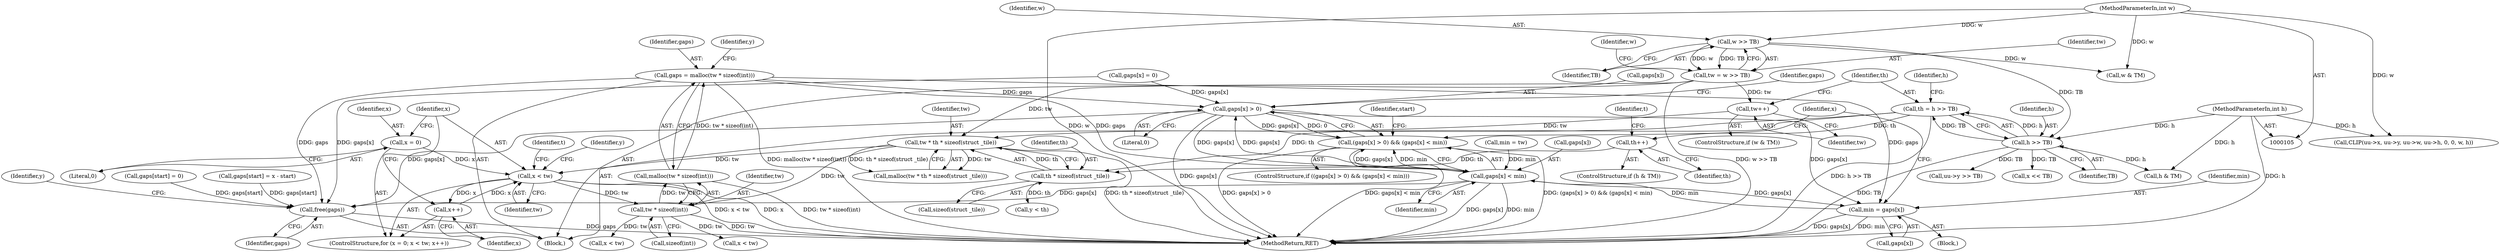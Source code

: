 digraph "0_enlightment_ce94edca1ccfbe314cb7cd9453433fad404ec7ef@API" {
"1000275" [label="(Call,gaps = malloc(tw * sizeof(int)))"];
"1000277" [label="(Call,malloc(tw * sizeof(int)))"];
"1000278" [label="(Call,tw * sizeof(int))"];
"1000180" [label="(Call,x < tw)"];
"1000177" [label="(Call,x = 0)"];
"1000183" [label="(Call,x++)"];
"1000156" [label="(Call,tw * th * sizeof(struct _tile))"];
"1000131" [label="(Call,tw = w >> TB)"];
"1000133" [label="(Call,w >> TB)"];
"1000107" [label="(MethodParameterIn,int w)"];
"1000140" [label="(Call,tw++)"];
"1000158" [label="(Call,th * sizeof(struct _tile))"];
"1000151" [label="(Call,th++)"];
"1000142" [label="(Call,th = h >> TB)"];
"1000144" [label="(Call,h >> TB)"];
"1000108" [label="(MethodParameterIn,int h)"];
"1000420" [label="(Call,gaps[x] > 0)"];
"1000419" [label="(Call,(gaps[x] > 0) && (gaps[x] < min))"];
"1000425" [label="(Call,gaps[x] < min)"];
"1000434" [label="(Call,min = gaps[x])"];
"1000470" [label="(Call,free(gaps))"];
"1000424" [label="(Literal,0)"];
"1000142" [label="(Call,th = h >> TB)"];
"1000314" [label="(Call,x < tw)"];
"1000183" [label="(Call,x++)"];
"1000170" [label="(Call,y < th)"];
"1000149" [label="(Identifier,h)"];
"1000158" [label="(Call,th * sizeof(struct _tile))"];
"1000426" [label="(Call,gaps[x])"];
"1000436" [label="(Call,gaps[x])"];
"1000160" [label="(Call,sizeof(struct _tile))"];
"1000432" [label="(Identifier,start)"];
"1000159" [label="(Identifier,th)"];
"1000419" [label="(Call,(gaps[x] > 0) && (gaps[x] < min))"];
"1000418" [label="(ControlStructure,if ((gaps[x] > 0) && (gaps[x] < min)))"];
"1000132" [label="(Identifier,tw)"];
"1000639" [label="(MethodReturn,RET)"];
"1000156" [label="(Call,tw * th * sizeof(struct _tile))"];
"1000224" [label="(Call,uu->y >> TB)"];
"1000420" [label="(Call,gaps[x] > 0)"];
"1000148" [label="(Call,h & TM)"];
"1000157" [label="(Identifier,tw)"];
"1000180" [label="(Call,x < tw)"];
"1000143" [label="(Identifier,th)"];
"1000434" [label="(Call,min = gaps[x])"];
"1000134" [label="(Identifier,w)"];
"1000108" [label="(MethodParameterIn,int h)"];
"1000276" [label="(Identifier,gaps)"];
"1000155" [label="(Call,malloc(tw * th * sizeof(struct _tile)))"];
"1000427" [label="(Identifier,gaps)"];
"1000144" [label="(Call,h >> TB)"];
"1000416" [label="(Identifier,x)"];
"1000435" [label="(Identifier,min)"];
"1000280" [label="(Call,sizeof(int))"];
"1000147" [label="(ControlStructure,if (h & TM))"];
"1000141" [label="(Identifier,tw)"];
"1000176" [label="(ControlStructure,for (x = 0; x < tw; x++))"];
"1000110" [label="(Block,)"];
"1000174" [label="(Identifier,y)"];
"1000471" [label="(Identifier,gaps)"];
"1000470" [label="(Call,free(gaps))"];
"1000181" [label="(Identifier,x)"];
"1000486" [label="(Call,x < tw)"];
"1000284" [label="(Identifier,y)"];
"1000135" [label="(Identifier,TB)"];
"1000136" [label="(ControlStructure,if (w & TM))"];
"1000429" [label="(Identifier,min)"];
"1000474" [label="(Identifier,y)"];
"1000133" [label="(Call,w >> TB)"];
"1000621" [label="(Call,x << TB)"];
"1000430" [label="(Block,)"];
"1000188" [label="(Identifier,t)"];
"1000184" [label="(Identifier,x)"];
"1000107" [label="(MethodParameterIn,int w)"];
"1000421" [label="(Call,gaps[x])"];
"1000444" [label="(Call,gaps[start] = 0)"];
"1000275" [label="(Call,gaps = malloc(tw * sizeof(int)))"];
"1000145" [label="(Identifier,h)"];
"1000178" [label="(Identifier,x)"];
"1000177" [label="(Call,x = 0)"];
"1000425" [label="(Call,gaps[x] < min)"];
"1000138" [label="(Identifier,w)"];
"1000152" [label="(Identifier,th)"];
"1000319" [label="(Call,gaps[x] = 0)"];
"1000278" [label="(Call,tw * sizeof(int))"];
"1000204" [label="(Call,CLIP(uu->x, uu->y, uu->w, uu->h, 0, 0, w, h))"];
"1000405" [label="(Call,min = tw)"];
"1000131" [label="(Call,tw = w >> TB)"];
"1000377" [label="(Call,gaps[start] = x - start)"];
"1000182" [label="(Identifier,tw)"];
"1000179" [label="(Literal,0)"];
"1000137" [label="(Call,w & TM)"];
"1000279" [label="(Identifier,tw)"];
"1000140" [label="(Call,tw++)"];
"1000154" [label="(Identifier,t)"];
"1000146" [label="(Identifier,TB)"];
"1000277" [label="(Call,malloc(tw * sizeof(int)))"];
"1000151" [label="(Call,th++)"];
"1000275" -> "1000110"  [label="AST: "];
"1000275" -> "1000277"  [label="CFG: "];
"1000276" -> "1000275"  [label="AST: "];
"1000277" -> "1000275"  [label="AST: "];
"1000284" -> "1000275"  [label="CFG: "];
"1000275" -> "1000639"  [label="DDG: malloc(tw * sizeof(int))"];
"1000277" -> "1000275"  [label="DDG: tw * sizeof(int)"];
"1000275" -> "1000420"  [label="DDG: gaps"];
"1000275" -> "1000425"  [label="DDG: gaps"];
"1000275" -> "1000434"  [label="DDG: gaps"];
"1000275" -> "1000470"  [label="DDG: gaps"];
"1000277" -> "1000278"  [label="CFG: "];
"1000278" -> "1000277"  [label="AST: "];
"1000277" -> "1000639"  [label="DDG: tw * sizeof(int)"];
"1000278" -> "1000277"  [label="DDG: tw"];
"1000278" -> "1000280"  [label="CFG: "];
"1000279" -> "1000278"  [label="AST: "];
"1000280" -> "1000278"  [label="AST: "];
"1000278" -> "1000639"  [label="DDG: tw"];
"1000180" -> "1000278"  [label="DDG: tw"];
"1000156" -> "1000278"  [label="DDG: tw"];
"1000278" -> "1000314"  [label="DDG: tw"];
"1000278" -> "1000486"  [label="DDG: tw"];
"1000180" -> "1000176"  [label="AST: "];
"1000180" -> "1000182"  [label="CFG: "];
"1000181" -> "1000180"  [label="AST: "];
"1000182" -> "1000180"  [label="AST: "];
"1000188" -> "1000180"  [label="CFG: "];
"1000174" -> "1000180"  [label="CFG: "];
"1000180" -> "1000639"  [label="DDG: x"];
"1000180" -> "1000639"  [label="DDG: x < tw"];
"1000177" -> "1000180"  [label="DDG: x"];
"1000183" -> "1000180"  [label="DDG: x"];
"1000156" -> "1000180"  [label="DDG: tw"];
"1000180" -> "1000183"  [label="DDG: x"];
"1000177" -> "1000176"  [label="AST: "];
"1000177" -> "1000179"  [label="CFG: "];
"1000178" -> "1000177"  [label="AST: "];
"1000179" -> "1000177"  [label="AST: "];
"1000181" -> "1000177"  [label="CFG: "];
"1000183" -> "1000176"  [label="AST: "];
"1000183" -> "1000184"  [label="CFG: "];
"1000184" -> "1000183"  [label="AST: "];
"1000181" -> "1000183"  [label="CFG: "];
"1000156" -> "1000155"  [label="AST: "];
"1000156" -> "1000158"  [label="CFG: "];
"1000157" -> "1000156"  [label="AST: "];
"1000158" -> "1000156"  [label="AST: "];
"1000155" -> "1000156"  [label="CFG: "];
"1000156" -> "1000639"  [label="DDG: th * sizeof(struct _tile)"];
"1000156" -> "1000155"  [label="DDG: tw"];
"1000156" -> "1000155"  [label="DDG: th * sizeof(struct _tile)"];
"1000131" -> "1000156"  [label="DDG: tw"];
"1000140" -> "1000156"  [label="DDG: tw"];
"1000158" -> "1000156"  [label="DDG: th"];
"1000131" -> "1000110"  [label="AST: "];
"1000131" -> "1000133"  [label="CFG: "];
"1000132" -> "1000131"  [label="AST: "];
"1000133" -> "1000131"  [label="AST: "];
"1000138" -> "1000131"  [label="CFG: "];
"1000131" -> "1000639"  [label="DDG: w >> TB"];
"1000133" -> "1000131"  [label="DDG: w"];
"1000133" -> "1000131"  [label="DDG: TB"];
"1000131" -> "1000140"  [label="DDG: tw"];
"1000133" -> "1000135"  [label="CFG: "];
"1000134" -> "1000133"  [label="AST: "];
"1000135" -> "1000133"  [label="AST: "];
"1000107" -> "1000133"  [label="DDG: w"];
"1000133" -> "1000137"  [label="DDG: w"];
"1000133" -> "1000144"  [label="DDG: TB"];
"1000107" -> "1000105"  [label="AST: "];
"1000107" -> "1000639"  [label="DDG: w"];
"1000107" -> "1000137"  [label="DDG: w"];
"1000107" -> "1000204"  [label="DDG: w"];
"1000140" -> "1000136"  [label="AST: "];
"1000140" -> "1000141"  [label="CFG: "];
"1000141" -> "1000140"  [label="AST: "];
"1000143" -> "1000140"  [label="CFG: "];
"1000158" -> "1000160"  [label="CFG: "];
"1000159" -> "1000158"  [label="AST: "];
"1000160" -> "1000158"  [label="AST: "];
"1000151" -> "1000158"  [label="DDG: th"];
"1000142" -> "1000158"  [label="DDG: th"];
"1000158" -> "1000170"  [label="DDG: th"];
"1000151" -> "1000147"  [label="AST: "];
"1000151" -> "1000152"  [label="CFG: "];
"1000152" -> "1000151"  [label="AST: "];
"1000154" -> "1000151"  [label="CFG: "];
"1000142" -> "1000151"  [label="DDG: th"];
"1000142" -> "1000110"  [label="AST: "];
"1000142" -> "1000144"  [label="CFG: "];
"1000143" -> "1000142"  [label="AST: "];
"1000144" -> "1000142"  [label="AST: "];
"1000149" -> "1000142"  [label="CFG: "];
"1000142" -> "1000639"  [label="DDG: h >> TB"];
"1000144" -> "1000142"  [label="DDG: h"];
"1000144" -> "1000142"  [label="DDG: TB"];
"1000144" -> "1000146"  [label="CFG: "];
"1000145" -> "1000144"  [label="AST: "];
"1000146" -> "1000144"  [label="AST: "];
"1000144" -> "1000639"  [label="DDG: TB"];
"1000108" -> "1000144"  [label="DDG: h"];
"1000144" -> "1000148"  [label="DDG: h"];
"1000144" -> "1000224"  [label="DDG: TB"];
"1000144" -> "1000621"  [label="DDG: TB"];
"1000108" -> "1000105"  [label="AST: "];
"1000108" -> "1000639"  [label="DDG: h"];
"1000108" -> "1000148"  [label="DDG: h"];
"1000108" -> "1000204"  [label="DDG: h"];
"1000420" -> "1000419"  [label="AST: "];
"1000420" -> "1000424"  [label="CFG: "];
"1000421" -> "1000420"  [label="AST: "];
"1000424" -> "1000420"  [label="AST: "];
"1000427" -> "1000420"  [label="CFG: "];
"1000419" -> "1000420"  [label="CFG: "];
"1000420" -> "1000639"  [label="DDG: gaps[x]"];
"1000420" -> "1000419"  [label="DDG: gaps[x]"];
"1000420" -> "1000419"  [label="DDG: 0"];
"1000425" -> "1000420"  [label="DDG: gaps[x]"];
"1000319" -> "1000420"  [label="DDG: gaps[x]"];
"1000420" -> "1000425"  [label="DDG: gaps[x]"];
"1000420" -> "1000434"  [label="DDG: gaps[x]"];
"1000420" -> "1000470"  [label="DDG: gaps[x]"];
"1000419" -> "1000418"  [label="AST: "];
"1000419" -> "1000425"  [label="CFG: "];
"1000425" -> "1000419"  [label="AST: "];
"1000432" -> "1000419"  [label="CFG: "];
"1000416" -> "1000419"  [label="CFG: "];
"1000419" -> "1000639"  [label="DDG: gaps[x] > 0"];
"1000419" -> "1000639"  [label="DDG: gaps[x] < min"];
"1000419" -> "1000639"  [label="DDG: (gaps[x] > 0) && (gaps[x] < min)"];
"1000425" -> "1000419"  [label="DDG: gaps[x]"];
"1000425" -> "1000419"  [label="DDG: min"];
"1000425" -> "1000429"  [label="CFG: "];
"1000426" -> "1000425"  [label="AST: "];
"1000429" -> "1000425"  [label="AST: "];
"1000425" -> "1000639"  [label="DDG: gaps[x]"];
"1000425" -> "1000639"  [label="DDG: min"];
"1000434" -> "1000425"  [label="DDG: min"];
"1000405" -> "1000425"  [label="DDG: min"];
"1000425" -> "1000434"  [label="DDG: gaps[x]"];
"1000425" -> "1000470"  [label="DDG: gaps[x]"];
"1000434" -> "1000430"  [label="AST: "];
"1000434" -> "1000436"  [label="CFG: "];
"1000435" -> "1000434"  [label="AST: "];
"1000436" -> "1000434"  [label="AST: "];
"1000416" -> "1000434"  [label="CFG: "];
"1000434" -> "1000639"  [label="DDG: gaps[x]"];
"1000434" -> "1000639"  [label="DDG: min"];
"1000470" -> "1000110"  [label="AST: "];
"1000470" -> "1000471"  [label="CFG: "];
"1000471" -> "1000470"  [label="AST: "];
"1000474" -> "1000470"  [label="CFG: "];
"1000470" -> "1000639"  [label="DDG: gaps"];
"1000444" -> "1000470"  [label="DDG: gaps[start]"];
"1000377" -> "1000470"  [label="DDG: gaps[start]"];
"1000319" -> "1000470"  [label="DDG: gaps[x]"];
}
